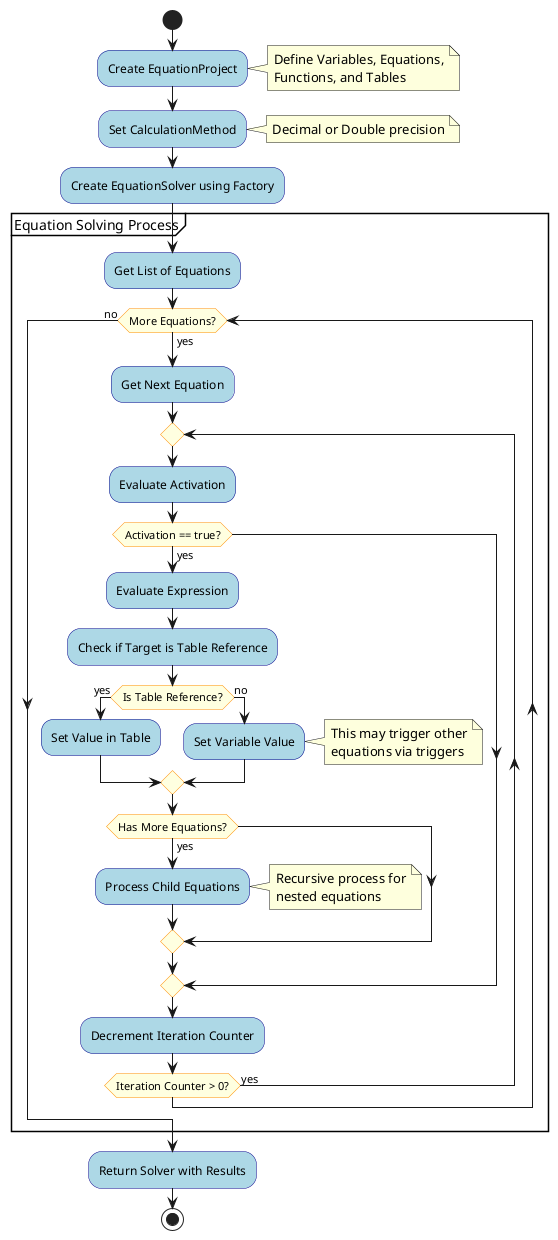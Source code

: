 @startuml EquationSolver Activity Diagram

skinparam activityBackgroundColor LightBlue
skinparam activityBorderColor DarkBlue
skinparam activityDiamondBackgroundColor LightYellow
skinparam activityDiamondBorderColor DarkOrange

start

:Create EquationProject;
note right
  Define Variables, Equations,
  Functions, and Tables
end note

:Set CalculationMethod;
note right
  Decimal or Double precision
end note

:Create EquationSolver using Factory;

partition "Equation Solving Process" {
  :Get List of Equations;
  
  while (More Equations?) is (yes)
    :Get Next Equation;
    
    repeat
      :Evaluate Activation;
      
      if (Activation == true?) then (yes)
        :Evaluate Expression;
        
        :Check if Target is Table Reference;
        
        if (Is Table Reference?) then (yes)
          :Set Value in Table;
        else (no)
          :Set Variable Value;
          note right
            This may trigger other
            equations via triggers
          end note
        endif
        
        if (Has More Equations?) then (yes)
          :Process Child Equations;
          note right
            Recursive process for
            nested equations
          end note
        endif
      endif
      
      :Decrement Iteration Counter;
    repeat while (Iteration Counter > 0?) is (yes)
  endwhile (no)
}

:Return Solver with Results;

stop

@enduml